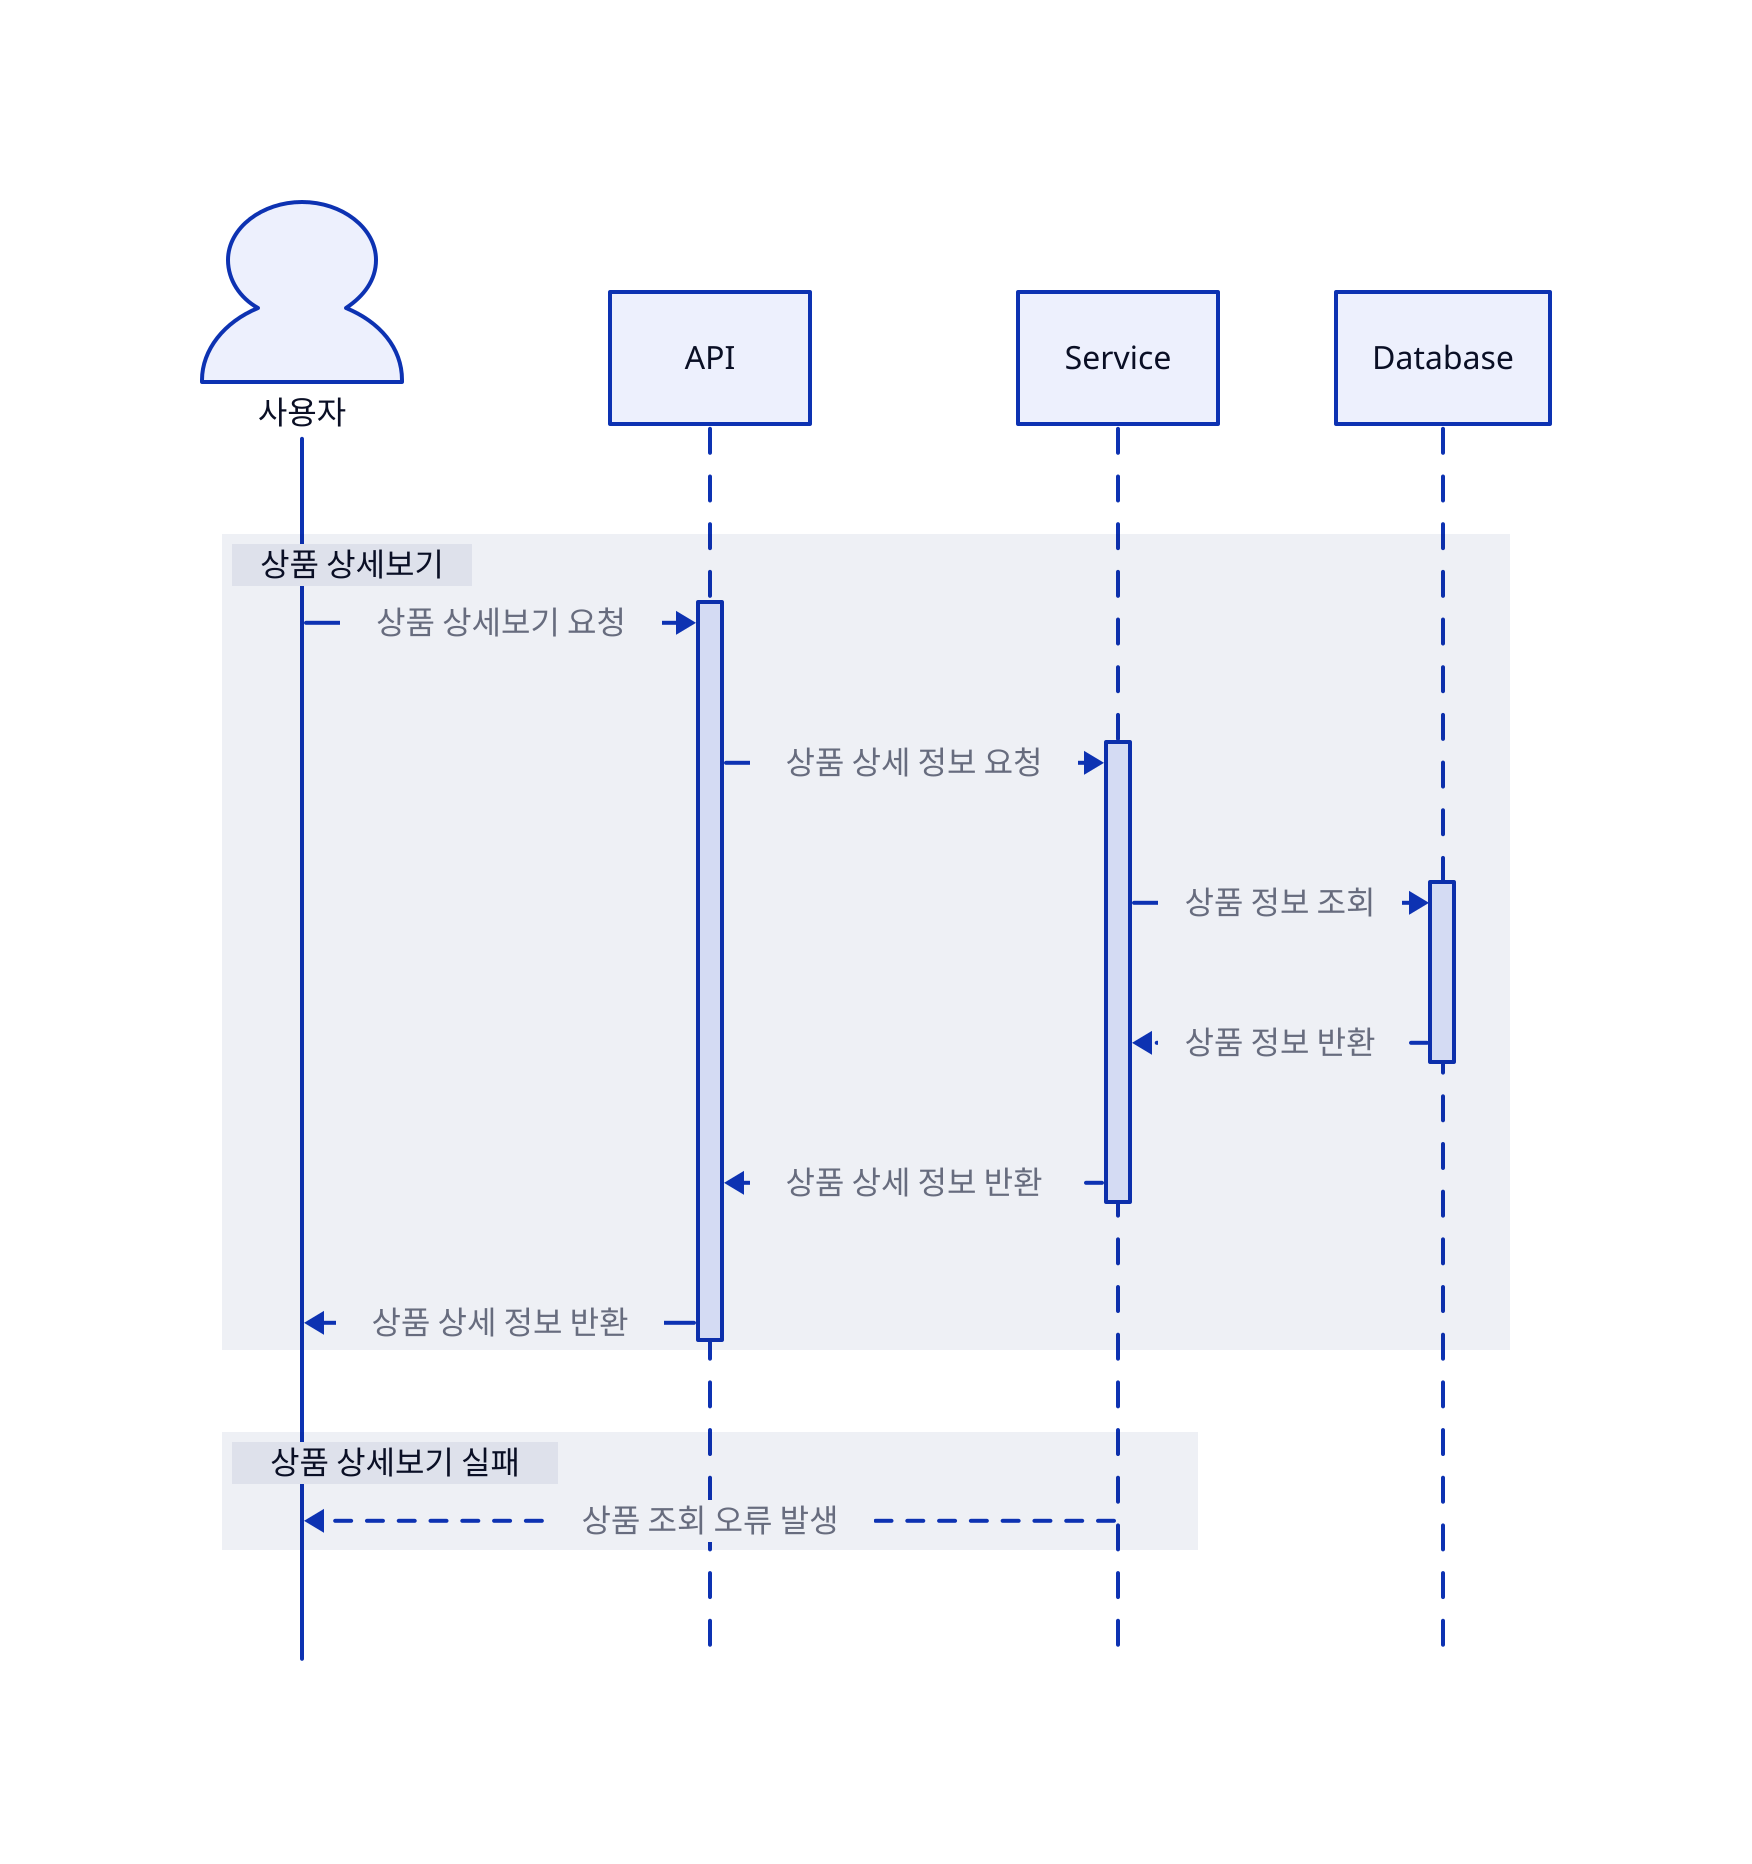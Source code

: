 shape: sequence_diagram

user: 사용자 {shape: person}
api: API
service: Service
db: Database

user.style: {
  stroke-dash: 0
}

상품 상세보기: {
  user -> api.t: 상품 상세보기 요청
  api.t -> service.t: 상품 상세 정보 요청
  service.t -> db.t: 상품 정보 조회
  db.t -> service.t: 상품 정보 반환 {
    style.stroke-dash: 4
  }
  service.t -> api.t: 상품 상세 정보 반환 {
    style.stroke-dash: 4
  }
  api.t -> user: 상품 상세 정보 반환 {
    style.stroke-dash: 0
  }
}

상품 상세보기 실패: {
  service -> user: 상품 조회 오류 발생 {
    style.stroke-dash: 4
  }
}
